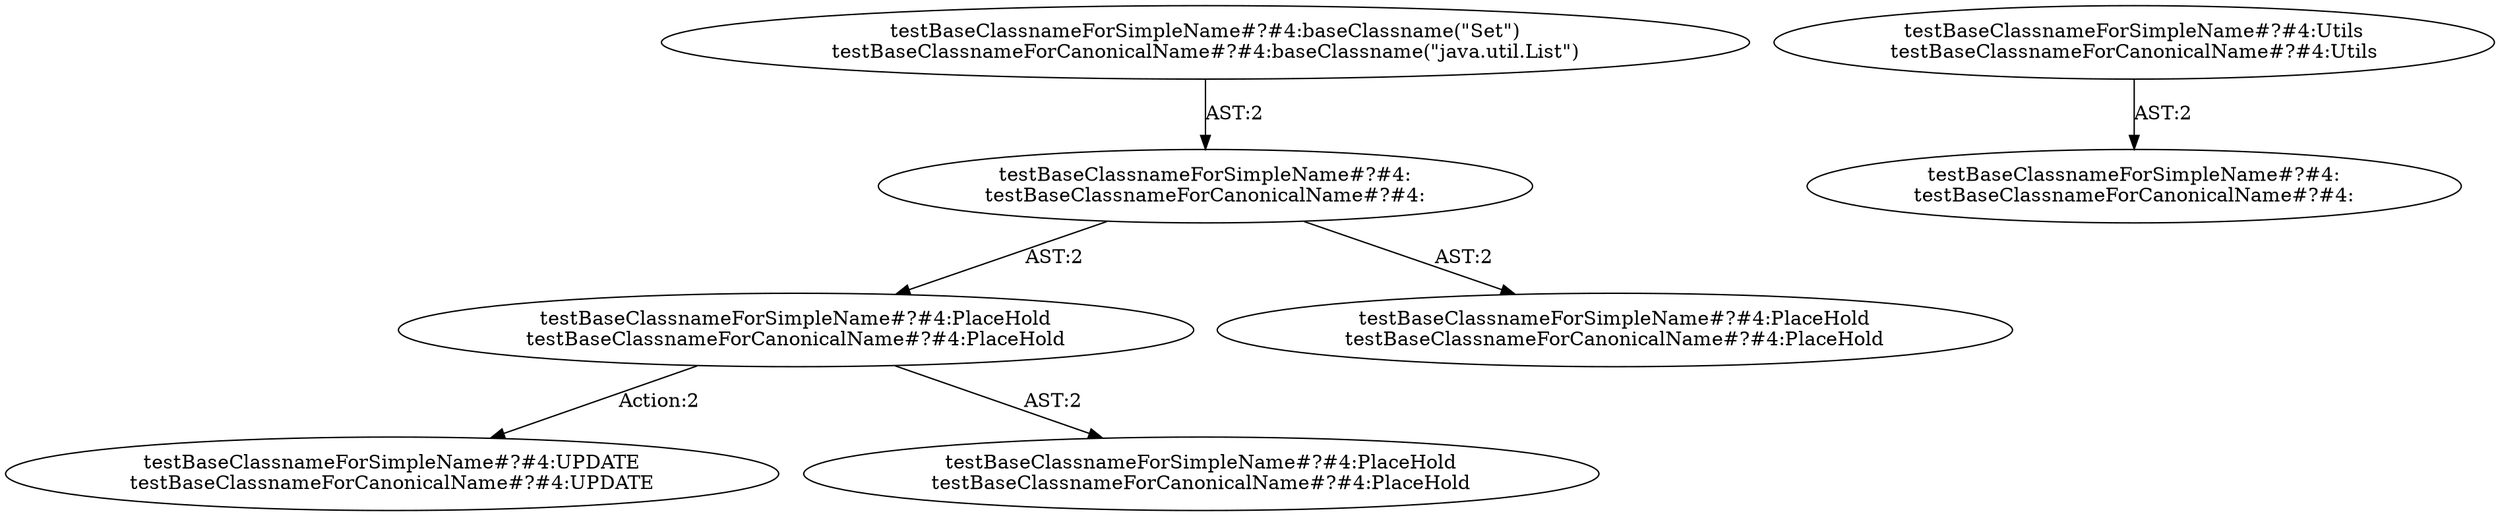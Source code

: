 digraph "Pattern" {
0 [label="testBaseClassnameForSimpleName#?#4:UPDATE
testBaseClassnameForCanonicalName#?#4:UPDATE" shape=ellipse]
1 [label="testBaseClassnameForSimpleName#?#4:PlaceHold
testBaseClassnameForCanonicalName#?#4:PlaceHold" shape=ellipse]
2 [label="testBaseClassnameForSimpleName#?#4:
testBaseClassnameForCanonicalName#?#4:" shape=ellipse]
3 [label="testBaseClassnameForSimpleName#?#4:baseClassname(\"Set\")
testBaseClassnameForCanonicalName#?#4:baseClassname(\"java.util.List\")" shape=ellipse]
4 [label="testBaseClassnameForSimpleName#?#4:PlaceHold
testBaseClassnameForCanonicalName#?#4:PlaceHold" shape=ellipse]
5 [label="testBaseClassnameForSimpleName#?#4:PlaceHold
testBaseClassnameForCanonicalName#?#4:PlaceHold" shape=ellipse]
6 [label="testBaseClassnameForSimpleName#?#4:Utils
testBaseClassnameForCanonicalName#?#4:Utils" shape=ellipse]
7 [label="testBaseClassnameForSimpleName#?#4:
testBaseClassnameForCanonicalName#?#4:" shape=ellipse]
1 -> 0 [label="Action:2"];
1 -> 5 [label="AST:2"];
2 -> 1 [label="AST:2"];
2 -> 4 [label="AST:2"];
3 -> 2 [label="AST:2"];
6 -> 7 [label="AST:2"];
}